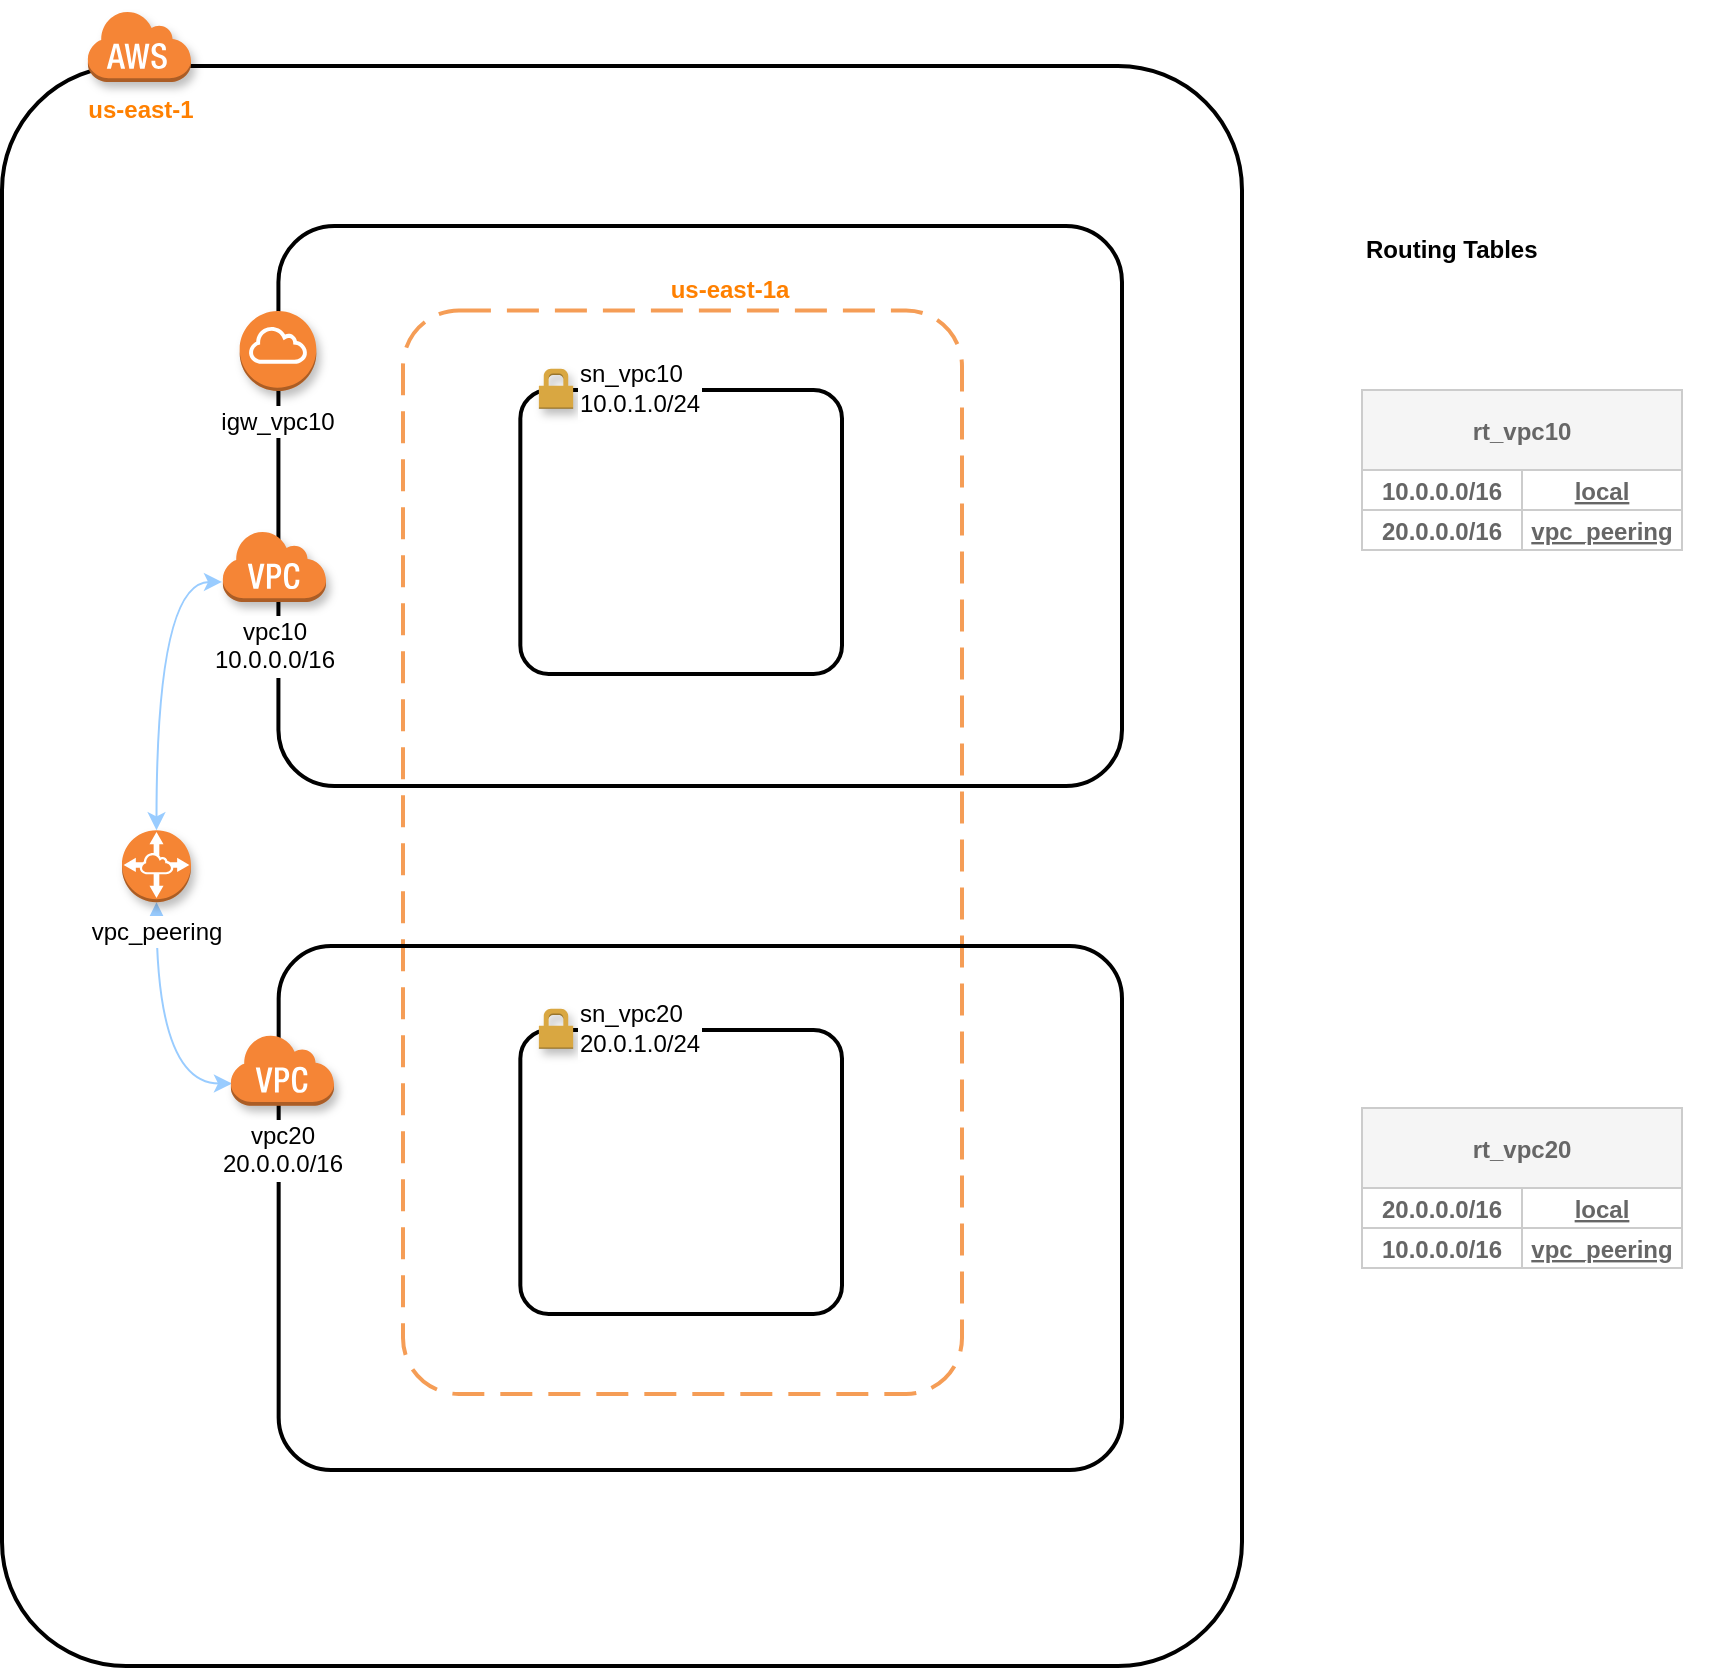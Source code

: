 <mxfile version="19.0.3" type="device"><diagram id="ek9SvoUbZJLgTX0v-QCz" name="Page-1"><mxGraphModel dx="1797" dy="439" grid="1" gridSize="10" guides="1" tooltips="1" connect="1" arrows="1" fold="1" page="1" pageScale="1" pageWidth="827" pageHeight="1169" math="0" shadow="0"><root><mxCell id="0"/><mxCell id="1" parent="0"/><mxCell id="N_aPm0FDeAfyOkNH4oF6-1" value="" style="rounded=1;arcSize=10;dashed=0;fillColor=none;gradientColor=none;strokeWidth=2;" parent="1" vertex="1"><mxGeometry x="-680" y="78" width="620" height="800" as="geometry"/></mxCell><mxCell id="N_aPm0FDeAfyOkNH4oF6-2" value="" style="rounded=1;arcSize=10;dashed=0;fillColor=none;gradientColor=none;strokeWidth=2;" parent="1" vertex="1"><mxGeometry x="-541.79" y="158" width="421.79" height="280" as="geometry"/></mxCell><mxCell id="N_aPm0FDeAfyOkNH4oF6-3" value="" style="rounded=1;arcSize=10;dashed=1;strokeColor=#F59D56;fillColor=none;gradientColor=none;dashPattern=8 4;strokeWidth=2;" parent="1" vertex="1"><mxGeometry x="-479.5" y="200.25" width="279.5" height="541.75" as="geometry"/></mxCell><mxCell id="N_aPm0FDeAfyOkNH4oF6-4" value="" style="rounded=1;arcSize=10;dashed=0;fillColor=none;gradientColor=none;strokeWidth=2;" parent="1" vertex="1"><mxGeometry x="-420.83" y="240" width="160.83" height="142" as="geometry"/></mxCell><mxCell id="N_aPm0FDeAfyOkNH4oF6-6" value="&lt;span&gt;vpc10&lt;/span&gt;&lt;span&gt;&lt;br&gt;10.0.0.0/16&lt;/span&gt;" style="dashed=0;html=1;shape=mxgraph.aws3.virtual_private_cloud;fillColor=#F58536;gradientColor=none;dashed=0;labelPosition=center;verticalLabelPosition=bottom;align=center;verticalAlign=top;labelBackgroundColor=#ffffff;labelBorderColor=#FFFFFF;shadow=1;" parent="1" vertex="1"><mxGeometry x="-570" y="310" width="52" height="36" as="geometry"/></mxCell><mxCell id="N_aPm0FDeAfyOkNH4oF6-7" value="&lt;font color=&quot;#ff8000&quot;&gt;&lt;b&gt;us-east-1&lt;/b&gt;&lt;/font&gt;" style="dashed=0;html=1;shape=mxgraph.aws3.cloud;fillColor=#F58536;gradientColor=none;dashed=0;shadow=1;labelPosition=center;verticalLabelPosition=bottom;align=center;verticalAlign=top;" parent="1" vertex="1"><mxGeometry x="-637.5" y="50" width="52" height="36" as="geometry"/></mxCell><mxCell id="N_aPm0FDeAfyOkNH4oF6-8" value="&lt;span style=&quot;text-align: left&quot;&gt;sn_vpc10&lt;br&gt;10.0.1.0/24&lt;/span&gt;" style="dashed=0;html=1;shape=mxgraph.aws3.permissions;fillColor=#D9A741;gradientColor=none;dashed=0;shadow=1;labelPosition=right;verticalLabelPosition=middle;align=left;verticalAlign=middle;labelBackgroundColor=#ffffff;labelBorderColor=#FFFFFF;" parent="1" vertex="1"><mxGeometry x="-411.56" y="229.38" width="17.14" height="20" as="geometry"/></mxCell><mxCell id="N_aPm0FDeAfyOkNH4oF6-11" value="us-east-1a" style="text;html=1;strokeColor=none;fillColor=none;align=center;verticalAlign=middle;whiteSpace=wrap;rounded=0;fontStyle=1;fontColor=#FF8000;" parent="1" vertex="1"><mxGeometry x="-470.83" y="180.25" width="310" height="20" as="geometry"/></mxCell><mxCell id="N_aPm0FDeAfyOkNH4oF6-17" value="&lt;span&gt;igw_vpc10&lt;/span&gt;" style="outlineConnect=0;dashed=0;verticalLabelPosition=bottom;verticalAlign=top;align=center;html=1;shape=mxgraph.aws3.internet_gateway;fillColor=#F58534;gradientColor=none;fontColor=#000000;fontSize=12;labelBackgroundColor=#ffffff;whiteSpace=wrap;labelBorderColor=#FFFFFF;shadow=1;" parent="1" vertex="1"><mxGeometry x="-561.16" y="200.5" width="38.33" height="40" as="geometry"/></mxCell><mxCell id="N_aPm0FDeAfyOkNH4oF6-19" value="" style="rounded=1;arcSize=10;dashed=0;fillColor=none;gradientColor=none;strokeWidth=2;" parent="1" vertex="1"><mxGeometry x="-541.67" y="518" width="421.67" height="262" as="geometry"/></mxCell><mxCell id="N_aPm0FDeAfyOkNH4oF6-20" value="" style="rounded=1;arcSize=10;dashed=0;fillColor=none;gradientColor=none;strokeWidth=2;" parent="1" vertex="1"><mxGeometry x="-420.83" y="560" width="160.83" height="142" as="geometry"/></mxCell><mxCell id="N_aPm0FDeAfyOkNH4oF6-124" style="edgeStyle=orthogonalEdgeStyle;rounded=0;orthogonalLoop=1;jettySize=auto;html=1;exitX=0.019;exitY=0.692;exitDx=0;exitDy=0;exitPerimeter=0;entryX=0.5;entryY=1;entryDx=0;entryDy=0;entryPerimeter=0;fillColor=#0050ef;startArrow=classic;startFill=1;endArrow=classic;endFill=1;curved=1;strokeColor=#99CCFF;" parent="1" source="N_aPm0FDeAfyOkNH4oF6-21" target="N_aPm0FDeAfyOkNH4oF6-116" edge="1"><mxGeometry relative="1" as="geometry"><mxPoint x="-577.25" y="495.87" as="targetPoint"/></mxGeometry></mxCell><mxCell id="N_aPm0FDeAfyOkNH4oF6-21" value="&lt;span&gt;vpc20&lt;/span&gt;&lt;span&gt;&lt;br&gt;20.0.0.0/16&lt;/span&gt;" style="dashed=0;html=1;shape=mxgraph.aws3.virtual_private_cloud;fillColor=#F58536;gradientColor=none;dashed=0;labelPosition=center;verticalLabelPosition=bottom;align=center;verticalAlign=top;labelBackgroundColor=#ffffff;labelBorderColor=#FFFFFF;shadow=1;" parent="1" vertex="1"><mxGeometry x="-566" y="561.87" width="52" height="36" as="geometry"/></mxCell><mxCell id="N_aPm0FDeAfyOkNH4oF6-116" value="vpc_peering" style="outlineConnect=0;dashed=0;verticalLabelPosition=bottom;verticalAlign=top;align=center;html=1;shape=mxgraph.aws3.vpc_peering;fillColor=#F58534;gradientColor=none;labelBackgroundColor=#ffffff;labelBorderColor=#FFFFFF;shadow=1;" parent="1" vertex="1"><mxGeometry x="-620" y="460.13" width="34.5" height="36" as="geometry"/></mxCell><mxCell id="N_aPm0FDeAfyOkNH4oF6-125" style="edgeStyle=orthogonalEdgeStyle;rounded=0;orthogonalLoop=1;jettySize=auto;html=1;exitX=0;exitY=0.722;exitDx=0;exitDy=0;exitPerimeter=0;entryX=0.5;entryY=0;entryDx=0;entryDy=0;entryPerimeter=0;fillColor=#0050ef;startArrow=classic;startFill=1;endArrow=classic;endFill=1;elbow=vertical;curved=1;strokeColor=#99CCFF;" parent="1" source="N_aPm0FDeAfyOkNH4oF6-6" target="N_aPm0FDeAfyOkNH4oF6-116" edge="1"><mxGeometry relative="1" as="geometry"><mxPoint x="-514.93" y="521.87" as="sourcePoint"/><mxPoint x="-577.25" y="459.87" as="targetPoint"/></mxGeometry></mxCell><mxCell id="N_aPm0FDeAfyOkNH4oF6-159" value="&lt;span style=&quot;text-align: left&quot;&gt;sn_vpc20&lt;br&gt;20.0.1.0/24&lt;/span&gt;" style="dashed=0;html=1;shape=mxgraph.aws3.permissions;fillColor=#D9A741;gradientColor=none;dashed=0;shadow=1;labelPosition=right;verticalLabelPosition=middle;align=left;verticalAlign=middle;labelBackgroundColor=#ffffff;labelBorderColor=#FFFFFF;" parent="1" vertex="1"><mxGeometry x="-411.56" y="549.38" width="17.14" height="20" as="geometry"/></mxCell><mxCell id="N_aPm0FDeAfyOkNH4oF6-165" value="Routing Tables" style="text;html=1;strokeColor=none;fillColor=none;align=left;verticalAlign=middle;whiteSpace=wrap;rounded=1;fontStyle=1;shadow=1;sketch=0;glass=0;" parent="1" vertex="1"><mxGeometry y="160.25" width="174" height="20" as="geometry"/></mxCell><mxCell id="N_aPm0FDeAfyOkNH4oF6-74" value="rt_vpc10" style="shape=table;startSize=40;container=1;collapsible=1;childLayout=tableLayout;fixedRows=1;rowLines=0;fontStyle=1;align=center;resizeLast=1;fillColor=#f5f5f5;strokeColor=#CCCCCC;spacingLeft=0;fontColor=#666666;" parent="1" vertex="1"><mxGeometry y="240" width="160" height="80" as="geometry"><mxRectangle x="1010" y="180" width="60" height="30" as="alternateBounds"/></mxGeometry></mxCell><mxCell id="N_aPm0FDeAfyOkNH4oF6-78" value="" style="shape=partialRectangle;collapsible=0;dropTarget=0;pointerEvents=0;fillColor=none;top=0;left=0;bottom=1;right=0;points=[[0,0.5],[1,0.5]];portConstraint=eastwest;strokeColor=#CCCCCC;align=center;spacingLeft=0;fontColor=#666666;" parent="N_aPm0FDeAfyOkNH4oF6-74" vertex="1"><mxGeometry y="40" width="160" height="20" as="geometry"/></mxCell><mxCell id="N_aPm0FDeAfyOkNH4oF6-79" value="10.0.0.0/16" style="shape=partialRectangle;connectable=0;fillColor=none;top=0;left=0;bottom=0;right=0;fontStyle=1;overflow=hidden;strokeColor=#CCCCCC;align=center;spacingLeft=0;fontColor=#666666;" parent="N_aPm0FDeAfyOkNH4oF6-78" vertex="1"><mxGeometry width="80" height="20" as="geometry"><mxRectangle width="80" height="20" as="alternateBounds"/></mxGeometry></mxCell><mxCell id="N_aPm0FDeAfyOkNH4oF6-80" value="local" style="shape=partialRectangle;connectable=0;fillColor=none;top=0;left=0;bottom=0;right=0;align=center;spacingLeft=0;fontStyle=5;overflow=hidden;strokeColor=#CCCCCC;fontColor=#666666;" parent="N_aPm0FDeAfyOkNH4oF6-78" vertex="1"><mxGeometry x="80" width="80" height="20" as="geometry"><mxRectangle width="80" height="20" as="alternateBounds"/></mxGeometry></mxCell><mxCell id="N_aPm0FDeAfyOkNH4oF6-132" value="" style="shape=partialRectangle;collapsible=0;dropTarget=0;pointerEvents=0;fillColor=none;top=0;left=0;bottom=1;right=0;points=[[0,0.5],[1,0.5]];portConstraint=eastwest;strokeColor=#CCCCCC;align=center;spacingLeft=0;fontColor=#666666;" parent="N_aPm0FDeAfyOkNH4oF6-74" vertex="1"><mxGeometry y="60" width="160" height="20" as="geometry"/></mxCell><mxCell id="N_aPm0FDeAfyOkNH4oF6-133" value="20.0.0.0/16" style="shape=partialRectangle;connectable=0;fillColor=none;top=0;left=0;bottom=0;right=0;fontStyle=1;overflow=hidden;strokeColor=#CCCCCC;align=center;spacingLeft=0;fontColor=#666666;" parent="N_aPm0FDeAfyOkNH4oF6-132" vertex="1"><mxGeometry width="80" height="20" as="geometry"><mxRectangle width="80" height="20" as="alternateBounds"/></mxGeometry></mxCell><mxCell id="N_aPm0FDeAfyOkNH4oF6-134" value="vpc_peering" style="shape=partialRectangle;connectable=0;fillColor=none;top=0;left=0;bottom=0;right=0;align=center;spacingLeft=0;fontStyle=5;overflow=hidden;strokeColor=#CCCCCC;fontColor=#666666;" parent="N_aPm0FDeAfyOkNH4oF6-132" vertex="1"><mxGeometry x="80" width="80" height="20" as="geometry"><mxRectangle width="80" height="20" as="alternateBounds"/></mxGeometry></mxCell><mxCell id="N_aPm0FDeAfyOkNH4oF6-106" value="rt_vpc20" style="shape=table;startSize=40;container=1;collapsible=1;childLayout=tableLayout;fixedRows=1;rowLines=0;fontStyle=1;align=center;resizeLast=1;fillColor=#f5f5f5;strokeColor=#CCCCCC;spacingLeft=0;fontColor=#666666;" parent="1" vertex="1"><mxGeometry y="599" width="160" height="80" as="geometry"><mxRectangle x="1010" y="180" width="60" height="30" as="alternateBounds"/></mxGeometry></mxCell><mxCell id="N_aPm0FDeAfyOkNH4oF6-107" value="" style="shape=partialRectangle;collapsible=0;dropTarget=0;pointerEvents=0;fillColor=none;top=0;left=0;bottom=1;right=0;points=[[0,0.5],[1,0.5]];portConstraint=eastwest;strokeColor=#CCCCCC;align=center;spacingLeft=0;fontColor=#666666;" parent="N_aPm0FDeAfyOkNH4oF6-106" vertex="1"><mxGeometry y="40" width="160" height="20" as="geometry"/></mxCell><mxCell id="N_aPm0FDeAfyOkNH4oF6-108" value="20.0.0.0/16" style="shape=partialRectangle;connectable=0;fillColor=none;top=0;left=0;bottom=0;right=0;fontStyle=1;overflow=hidden;strokeColor=#CCCCCC;align=center;spacingLeft=0;fontColor=#666666;" parent="N_aPm0FDeAfyOkNH4oF6-107" vertex="1"><mxGeometry width="80" height="20" as="geometry"><mxRectangle width="80" height="20" as="alternateBounds"/></mxGeometry></mxCell><mxCell id="N_aPm0FDeAfyOkNH4oF6-109" value="local" style="shape=partialRectangle;connectable=0;fillColor=none;top=0;left=0;bottom=0;right=0;align=center;spacingLeft=0;fontStyle=5;overflow=hidden;strokeColor=#CCCCCC;fontColor=#666666;" parent="N_aPm0FDeAfyOkNH4oF6-107" vertex="1"><mxGeometry x="80" width="80" height="20" as="geometry"><mxRectangle width="80" height="20" as="alternateBounds"/></mxGeometry></mxCell><mxCell id="N_aPm0FDeAfyOkNH4oF6-139" value="" style="shape=partialRectangle;collapsible=0;dropTarget=0;pointerEvents=0;fillColor=none;top=0;left=0;bottom=1;right=0;points=[[0,0.5],[1,0.5]];portConstraint=eastwest;strokeColor=#CCCCCC;align=center;spacingLeft=0;fontColor=#666666;" parent="N_aPm0FDeAfyOkNH4oF6-106" vertex="1"><mxGeometry y="60" width="160" height="20" as="geometry"/></mxCell><mxCell id="N_aPm0FDeAfyOkNH4oF6-140" value="10.0.0.0/16" style="shape=partialRectangle;connectable=0;fillColor=none;top=0;left=0;bottom=0;right=0;fontStyle=1;overflow=hidden;strokeColor=#CCCCCC;align=center;spacingLeft=0;fontColor=#666666;" parent="N_aPm0FDeAfyOkNH4oF6-139" vertex="1"><mxGeometry width="80" height="20" as="geometry"><mxRectangle width="80" height="20" as="alternateBounds"/></mxGeometry></mxCell><mxCell id="N_aPm0FDeAfyOkNH4oF6-141" value="vpc_peering" style="shape=partialRectangle;connectable=0;fillColor=none;top=0;left=0;bottom=0;right=0;align=center;spacingLeft=0;fontStyle=5;overflow=hidden;strokeColor=#CCCCCC;fontColor=#666666;" parent="N_aPm0FDeAfyOkNH4oF6-139" vertex="1"><mxGeometry x="80" width="80" height="20" as="geometry"><mxRectangle width="80" height="20" as="alternateBounds"/></mxGeometry></mxCell></root></mxGraphModel></diagram></mxfile>